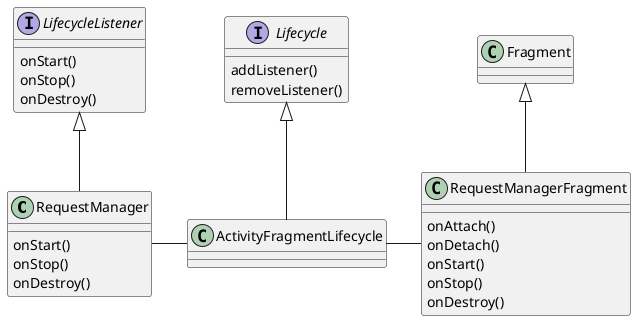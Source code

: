 @startuml


class RequestManager
class ActivityFragmentLifecycle
class RequestManagerFragment
interface Lifecycle
interface LifecycleListener

LifecycleListener <|-- RequestManager
Lifecycle <|-- ActivityFragmentLifecycle
Fragment <|-- RequestManagerFragment
ActivityFragmentLifecycle -right- RequestManagerFragment
RequestManager -right- ActivityFragmentLifecycle


interface Lifecycle {
addListener()
removeListener()
}

interface LifecycleListener {
onStart()
onStop()
onDestroy()
}

class RequestManager {
onStart()
onStop()
onDestroy()
}

class RequestManagerFragment {
onAttach()
onDetach()
onStart()
onStop()
onDestroy()
}



@enduml